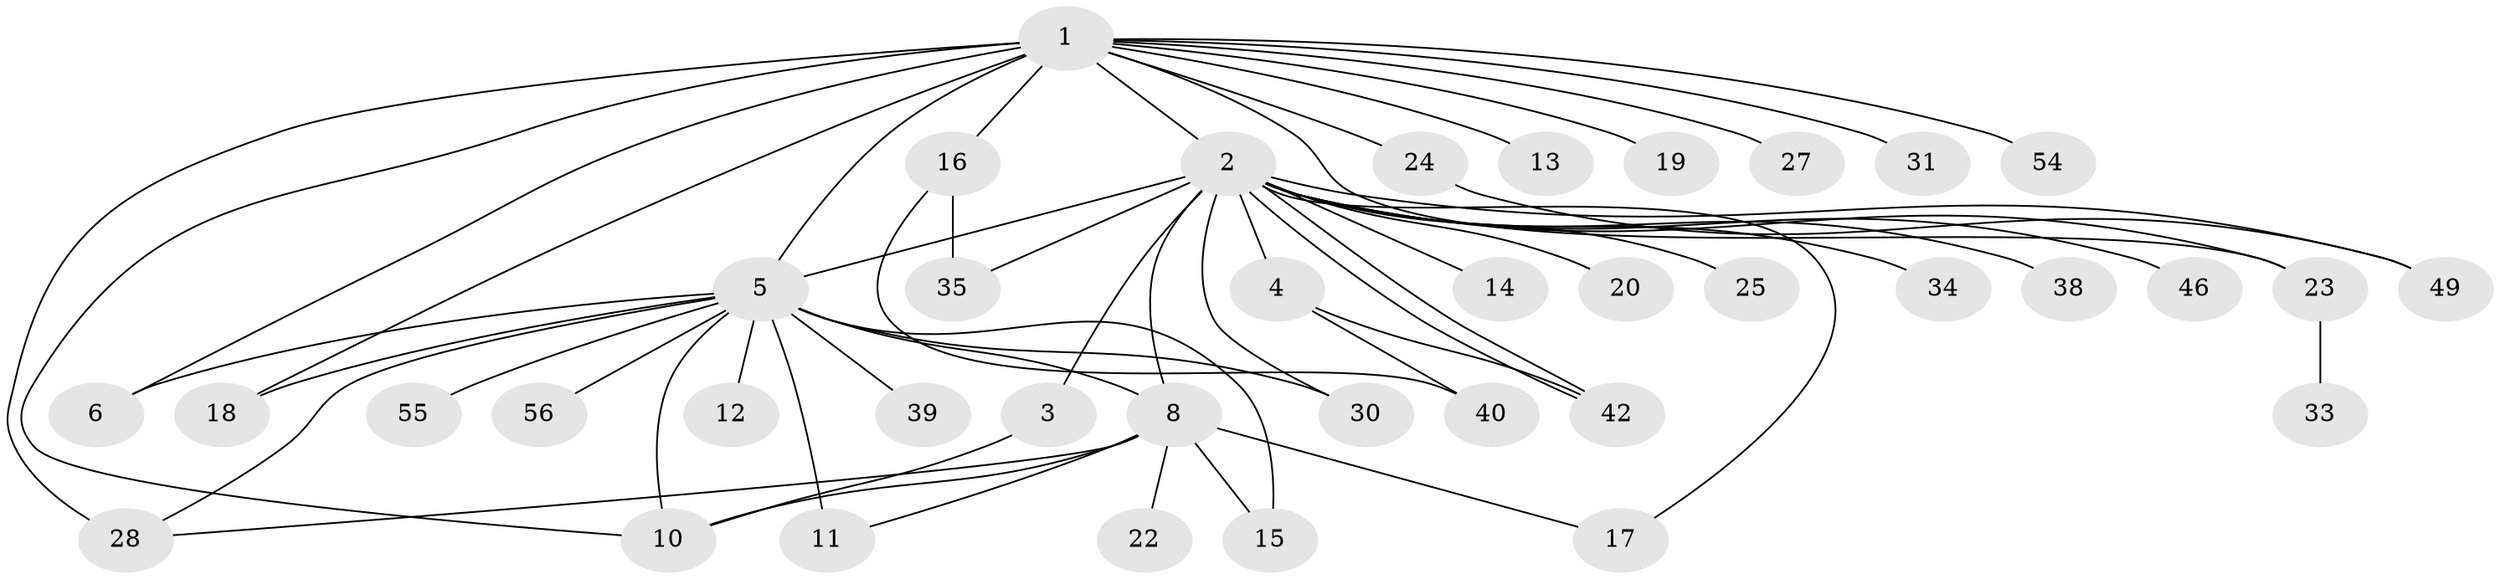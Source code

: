 // Generated by graph-tools (version 1.1) at 2025/51/02/27/25 19:51:55]
// undirected, 38 vertices, 56 edges
graph export_dot {
graph [start="1"]
  node [color=gray90,style=filled];
  1 [super="+26"];
  2 [super="+48"];
  3;
  4 [super="+44"];
  5 [super="+7"];
  6 [super="+47"];
  8 [super="+9"];
  10 [super="+21"];
  11 [super="+52"];
  12;
  13;
  14;
  15;
  16 [super="+45"];
  17 [super="+36"];
  18;
  19;
  20 [super="+41"];
  22;
  23 [super="+29"];
  24 [super="+50"];
  25;
  27;
  28 [super="+37"];
  30 [super="+32"];
  31;
  33;
  34;
  35 [super="+43"];
  38;
  39 [super="+53"];
  40 [super="+51"];
  42;
  46;
  49;
  54;
  55;
  56;
  1 -- 2;
  1 -- 5 [weight=2];
  1 -- 6;
  1 -- 13;
  1 -- 16;
  1 -- 18;
  1 -- 19;
  1 -- 23;
  1 -- 24;
  1 -- 27;
  1 -- 28 [weight=2];
  1 -- 31;
  1 -- 54;
  1 -- 10;
  2 -- 3;
  2 -- 4;
  2 -- 5;
  2 -- 14;
  2 -- 17;
  2 -- 20;
  2 -- 23;
  2 -- 25;
  2 -- 30;
  2 -- 34;
  2 -- 35 [weight=2];
  2 -- 38;
  2 -- 42;
  2 -- 42;
  2 -- 46;
  2 -- 49;
  2 -- 8;
  3 -- 10;
  4 -- 40;
  4 -- 42;
  5 -- 11 [weight=2];
  5 -- 6;
  5 -- 39;
  5 -- 8;
  5 -- 12;
  5 -- 15;
  5 -- 18;
  5 -- 55;
  5 -- 56;
  5 -- 30;
  5 -- 10;
  5 -- 28;
  8 -- 10;
  8 -- 15;
  8 -- 17;
  8 -- 22;
  8 -- 28;
  8 -- 11;
  16 -- 40;
  16 -- 35;
  23 -- 33;
  24 -- 49;
}
